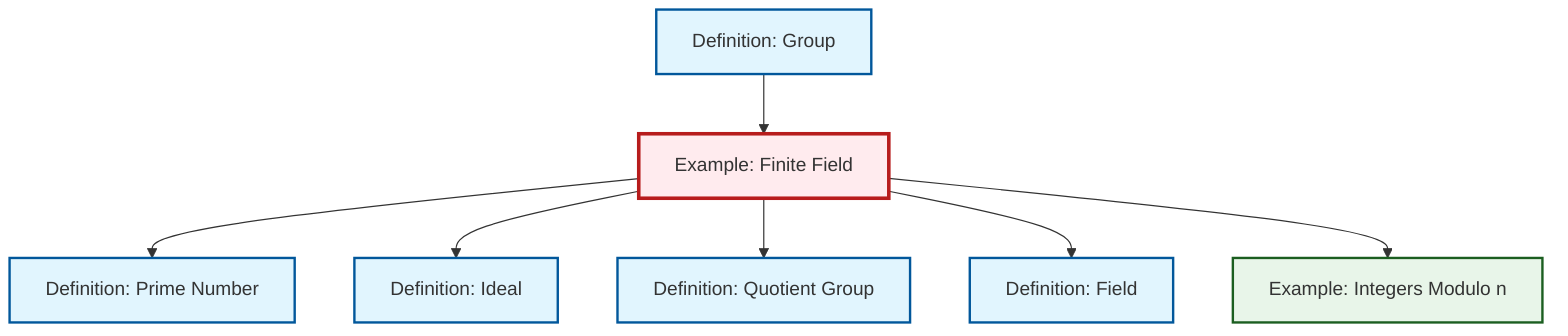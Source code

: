 graph TD
    classDef definition fill:#e1f5fe,stroke:#01579b,stroke-width:2px
    classDef theorem fill:#f3e5f5,stroke:#4a148c,stroke-width:2px
    classDef axiom fill:#fff3e0,stroke:#e65100,stroke-width:2px
    classDef example fill:#e8f5e9,stroke:#1b5e20,stroke-width:2px
    classDef current fill:#ffebee,stroke:#b71c1c,stroke-width:3px
    ex-quotient-integers-mod-n["Example: Integers Modulo n"]:::example
    def-field["Definition: Field"]:::definition
    def-group["Definition: Group"]:::definition
    ex-finite-field["Example: Finite Field"]:::example
    def-prime["Definition: Prime Number"]:::definition
    def-quotient-group["Definition: Quotient Group"]:::definition
    def-ideal["Definition: Ideal"]:::definition
    ex-finite-field --> def-prime
    def-group --> ex-finite-field
    ex-finite-field --> def-ideal
    ex-finite-field --> def-quotient-group
    ex-finite-field --> def-field
    ex-finite-field --> ex-quotient-integers-mod-n
    class ex-finite-field current